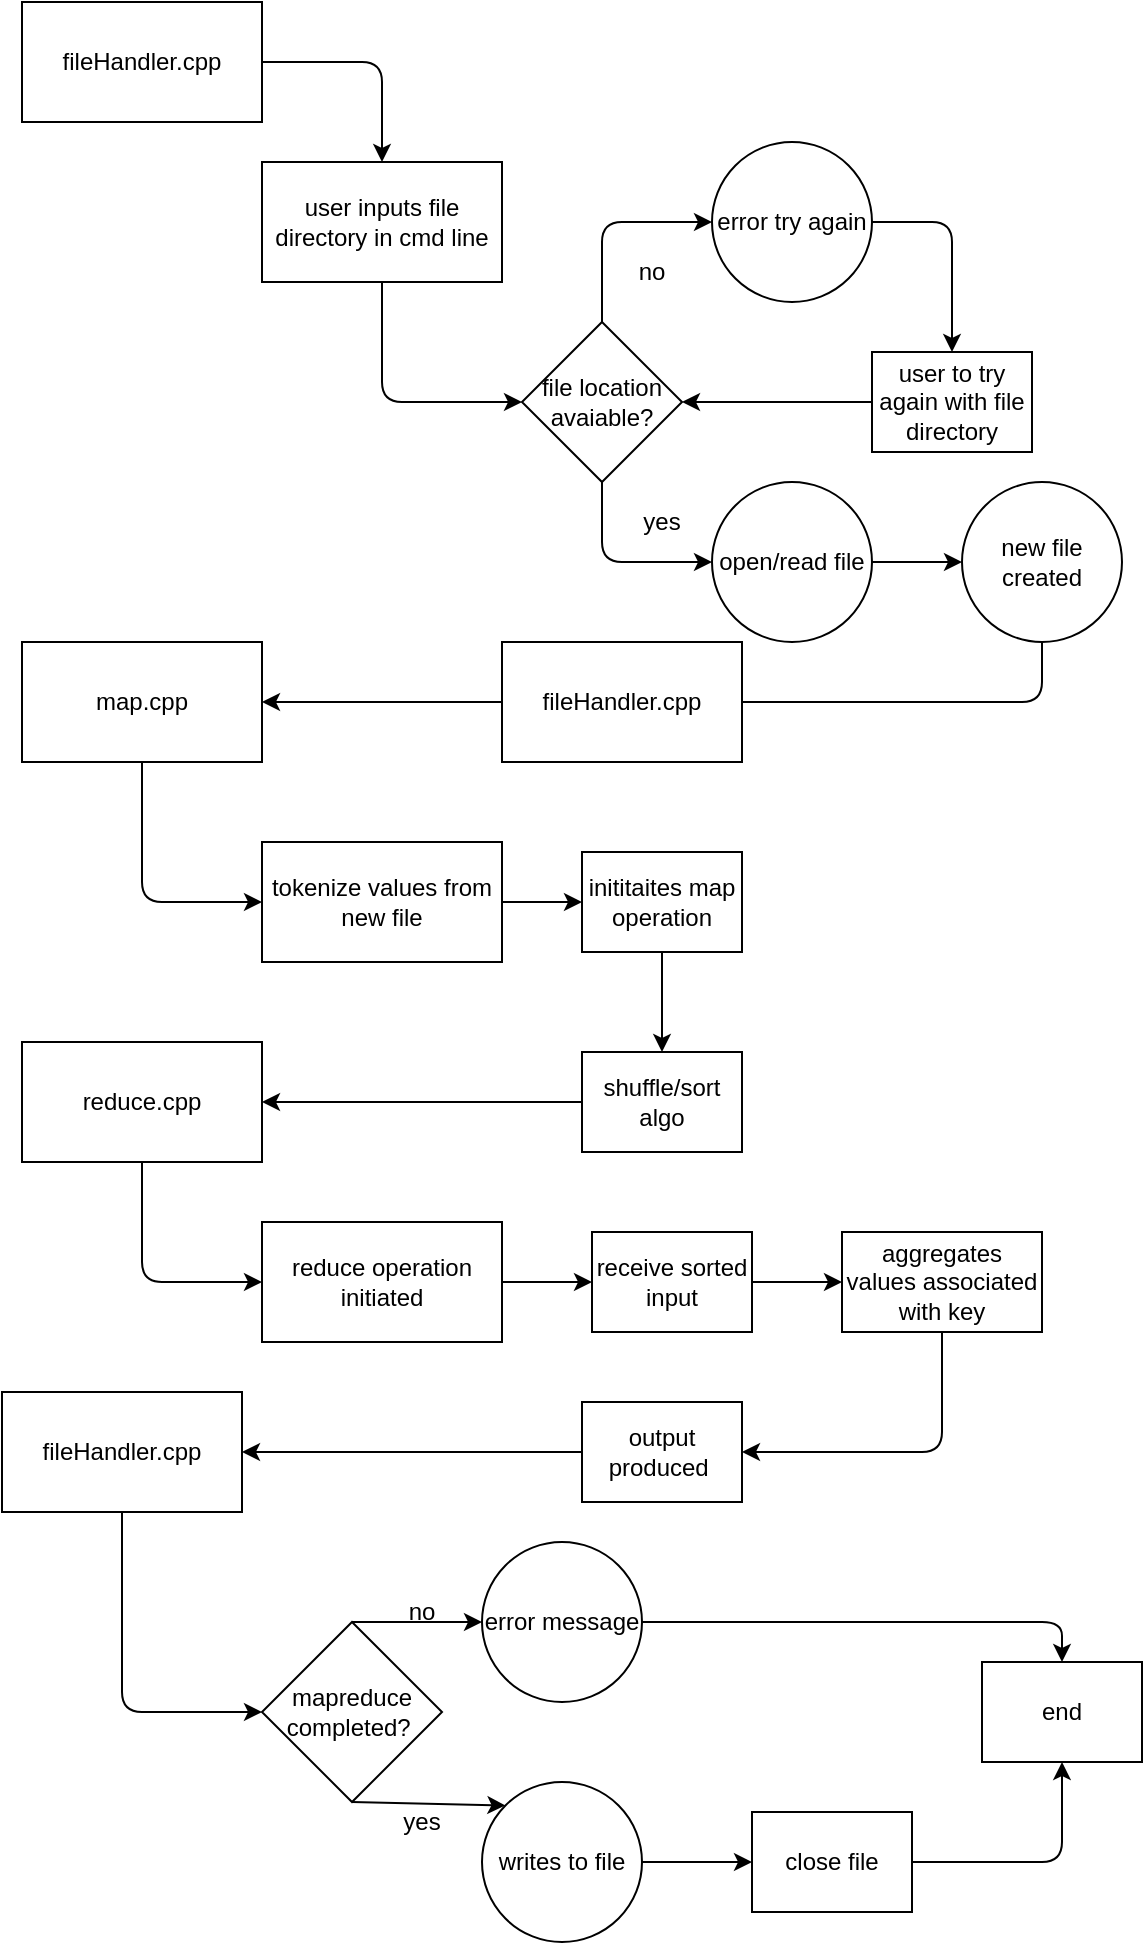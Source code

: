 <mxfile>
    <diagram id="LgBUp37UhqT8ptcvNW68" name="Page-1">
        <mxGraphModel dx="708" dy="787" grid="0" gridSize="10" guides="1" tooltips="1" connect="1" arrows="1" fold="1" page="1" pageScale="1" pageWidth="850" pageHeight="1100" math="0" shadow="0">
            <root>
                <mxCell id="0"/>
                <mxCell id="1" parent="0"/>
                <mxCell id="4" style="edgeStyle=none;html=1;exitX=1;exitY=0.5;exitDx=0;exitDy=0;entryX=0.5;entryY=0;entryDx=0;entryDy=0;" parent="1" source="2" target="3" edge="1">
                    <mxGeometry relative="1" as="geometry">
                        <Array as="points">
                            <mxPoint x="220" y="120"/>
                        </Array>
                    </mxGeometry>
                </mxCell>
                <mxCell id="2" value="fileHandler.cpp" style="whiteSpace=wrap;html=1;" parent="1" vertex="1">
                    <mxGeometry x="40" y="90" width="120" height="60" as="geometry"/>
                </mxCell>
                <mxCell id="6" style="edgeStyle=none;html=1;exitX=0.5;exitY=1;exitDx=0;exitDy=0;entryX=0;entryY=0.5;entryDx=0;entryDy=0;" parent="1" source="3" target="5" edge="1">
                    <mxGeometry relative="1" as="geometry">
                        <Array as="points">
                            <mxPoint x="220" y="290"/>
                        </Array>
                    </mxGeometry>
                </mxCell>
                <mxCell id="3" value="user inputs file directory in cmd line" style="whiteSpace=wrap;html=1;" parent="1" vertex="1">
                    <mxGeometry x="160" y="170" width="120" height="60" as="geometry"/>
                </mxCell>
                <mxCell id="10" style="edgeStyle=none;html=1;entryX=0;entryY=0.5;entryDx=0;entryDy=0;exitX=0.5;exitY=0;exitDx=0;exitDy=0;" parent="1" source="5" target="8" edge="1">
                    <mxGeometry relative="1" as="geometry">
                        <Array as="points">
                            <mxPoint x="330" y="200"/>
                        </Array>
                    </mxGeometry>
                </mxCell>
                <mxCell id="11" style="edgeStyle=none;html=1;entryX=0;entryY=0.5;entryDx=0;entryDy=0;exitX=0.5;exitY=1;exitDx=0;exitDy=0;" parent="1" source="5" target="9" edge="1">
                    <mxGeometry relative="1" as="geometry">
                        <Array as="points">
                            <mxPoint x="330" y="370"/>
                        </Array>
                    </mxGeometry>
                </mxCell>
                <mxCell id="5" value="file location avaiable?" style="rhombus;whiteSpace=wrap;html=1;" parent="1" vertex="1">
                    <mxGeometry x="290" y="250" width="80" height="80" as="geometry"/>
                </mxCell>
                <mxCell id="23" style="edgeStyle=none;html=1;exitX=1;exitY=0.5;exitDx=0;exitDy=0;entryX=0.5;entryY=0;entryDx=0;entryDy=0;" parent="1" source="8" target="22" edge="1">
                    <mxGeometry relative="1" as="geometry">
                        <Array as="points">
                            <mxPoint x="505" y="200"/>
                        </Array>
                    </mxGeometry>
                </mxCell>
                <mxCell id="8" value="error try again" style="ellipse;whiteSpace=wrap;html=1;" parent="1" vertex="1">
                    <mxGeometry x="385" y="160" width="80" height="80" as="geometry"/>
                </mxCell>
                <mxCell id="13" style="edgeStyle=none;html=1;exitX=1;exitY=0.5;exitDx=0;exitDy=0;" parent="1" source="9" target="12" edge="1">
                    <mxGeometry relative="1" as="geometry"/>
                </mxCell>
                <mxCell id="9" value="open/read file" style="ellipse;whiteSpace=wrap;html=1;" parent="1" vertex="1">
                    <mxGeometry x="385" y="330" width="80" height="80" as="geometry"/>
                </mxCell>
                <mxCell id="14" style="edgeStyle=none;html=1;entryX=1;entryY=0.5;entryDx=0;entryDy=0;startArrow=none;" parent="1" source="77" target="15" edge="1">
                    <mxGeometry relative="1" as="geometry">
                        <mxPoint x="530" y="520" as="targetPoint"/>
                        <Array as="points"/>
                    </mxGeometry>
                </mxCell>
                <mxCell id="12" value="new file created" style="ellipse;whiteSpace=wrap;html=1;" parent="1" vertex="1">
                    <mxGeometry x="510" y="330" width="80" height="80" as="geometry"/>
                </mxCell>
                <mxCell id="26" style="edgeStyle=none;html=1;entryX=0;entryY=0.5;entryDx=0;entryDy=0;" parent="1" source="15" target="25" edge="1">
                    <mxGeometry relative="1" as="geometry">
                        <Array as="points">
                            <mxPoint x="100" y="540"/>
                        </Array>
                    </mxGeometry>
                </mxCell>
                <mxCell id="15" value="map.cpp" style="whiteSpace=wrap;html=1;" parent="1" vertex="1">
                    <mxGeometry x="40" y="410" width="120" height="60" as="geometry"/>
                </mxCell>
                <mxCell id="16" value="yes" style="text;strokeColor=none;align=center;fillColor=none;html=1;verticalAlign=middle;whiteSpace=wrap;rounded=0;" parent="1" vertex="1">
                    <mxGeometry x="335" y="340" width="50" height="20" as="geometry"/>
                </mxCell>
                <mxCell id="17" value="no" style="text;strokeColor=none;align=center;fillColor=none;html=1;verticalAlign=middle;whiteSpace=wrap;rounded=0;" parent="1" vertex="1">
                    <mxGeometry x="325" y="210" width="60" height="30" as="geometry"/>
                </mxCell>
                <mxCell id="24" style="edgeStyle=none;html=1;entryX=1;entryY=0.5;entryDx=0;entryDy=0;" parent="1" source="22" target="5" edge="1">
                    <mxGeometry relative="1" as="geometry"/>
                </mxCell>
                <mxCell id="22" value="user to try again with file directory" style="whiteSpace=wrap;html=1;" parent="1" vertex="1">
                    <mxGeometry x="465" y="265" width="80" height="50" as="geometry"/>
                </mxCell>
                <mxCell id="43" style="edgeStyle=none;html=1;exitX=1;exitY=0.5;exitDx=0;exitDy=0;entryX=0;entryY=0.5;entryDx=0;entryDy=0;" parent="1" source="25" target="41" edge="1">
                    <mxGeometry relative="1" as="geometry"/>
                </mxCell>
                <mxCell id="25" value="tokenize values from new file" style="whiteSpace=wrap;html=1;" parent="1" vertex="1">
                    <mxGeometry x="160" y="510" width="120" height="60" as="geometry"/>
                </mxCell>
                <mxCell id="55" style="edgeStyle=none;html=1;exitX=0.5;exitY=1;exitDx=0;exitDy=0;entryX=0.5;entryY=0;entryDx=0;entryDy=0;" parent="1" source="41" target="33" edge="1">
                    <mxGeometry relative="1" as="geometry">
                        <mxPoint x="480" y="565" as="sourcePoint"/>
                    </mxGeometry>
                </mxCell>
                <mxCell id="56" style="edgeStyle=none;html=1;" parent="1" source="33" edge="1">
                    <mxGeometry relative="1" as="geometry">
                        <mxPoint x="160" y="640" as="targetPoint"/>
                    </mxGeometry>
                </mxCell>
                <mxCell id="33" value="shuffle/sort algo" style="whiteSpace=wrap;html=1;" parent="1" vertex="1">
                    <mxGeometry x="320" y="615" width="80" height="50" as="geometry"/>
                </mxCell>
                <mxCell id="40" style="edgeStyle=none;html=1;entryX=0;entryY=0.5;entryDx=0;entryDy=0;" parent="1" source="35" target="37" edge="1">
                    <mxGeometry relative="1" as="geometry">
                        <Array as="points">
                            <mxPoint x="100" y="730"/>
                        </Array>
                    </mxGeometry>
                </mxCell>
                <mxCell id="35" value="reduce.cpp" style="whiteSpace=wrap;html=1;" parent="1" vertex="1">
                    <mxGeometry x="40" y="610" width="120" height="60" as="geometry"/>
                </mxCell>
                <mxCell id="45" style="edgeStyle=none;html=1;exitX=1;exitY=0.5;exitDx=0;exitDy=0;entryX=0;entryY=0.5;entryDx=0;entryDy=0;" parent="1" source="37" target="44" edge="1">
                    <mxGeometry relative="1" as="geometry"/>
                </mxCell>
                <mxCell id="37" value="reduce operation initiated" style="whiteSpace=wrap;html=1;" parent="1" vertex="1">
                    <mxGeometry x="160" y="700" width="120" height="60" as="geometry"/>
                </mxCell>
                <mxCell id="41" value="inititaites map operation" style="whiteSpace=wrap;html=1;" parent="1" vertex="1">
                    <mxGeometry x="320" y="515" width="80" height="50" as="geometry"/>
                </mxCell>
                <mxCell id="47" style="edgeStyle=none;html=1;exitX=1;exitY=0.5;exitDx=0;exitDy=0;" parent="1" source="44" target="46" edge="1">
                    <mxGeometry relative="1" as="geometry"/>
                </mxCell>
                <mxCell id="44" value="receive sorted input" style="whiteSpace=wrap;html=1;" parent="1" vertex="1">
                    <mxGeometry x="325" y="705" width="80" height="50" as="geometry"/>
                </mxCell>
                <mxCell id="48" style="edgeStyle=none;html=1;exitX=0.5;exitY=1;exitDx=0;exitDy=0;entryX=1;entryY=0.5;entryDx=0;entryDy=0;" parent="1" source="46" target="49" edge="1">
                    <mxGeometry relative="1" as="geometry">
                        <mxPoint x="430" y="830" as="targetPoint"/>
                        <Array as="points">
                            <mxPoint x="500" y="815"/>
                        </Array>
                    </mxGeometry>
                </mxCell>
                <mxCell id="46" value="aggregates values associated with key" style="whiteSpace=wrap;html=1;" parent="1" vertex="1">
                    <mxGeometry x="450" y="705" width="100" height="50" as="geometry"/>
                </mxCell>
                <mxCell id="58" style="edgeStyle=none;html=1;exitX=0;exitY=0.5;exitDx=0;exitDy=0;entryX=1;entryY=0.5;entryDx=0;entryDy=0;" parent="1" source="49" edge="1">
                    <mxGeometry relative="1" as="geometry">
                        <mxPoint x="150" y="815" as="targetPoint"/>
                    </mxGeometry>
                </mxCell>
                <mxCell id="49" value="output produced&amp;nbsp;" style="whiteSpace=wrap;html=1;" parent="1" vertex="1">
                    <mxGeometry x="320" y="790" width="80" height="50" as="geometry"/>
                </mxCell>
                <mxCell id="63" style="edgeStyle=none;html=1;exitX=0.5;exitY=1;exitDx=0;exitDy=0;entryX=0;entryY=0.5;entryDx=0;entryDy=0;" parent="1" source="61" target="62" edge="1">
                    <mxGeometry relative="1" as="geometry">
                        <Array as="points">
                            <mxPoint x="90" y="945"/>
                        </Array>
                    </mxGeometry>
                </mxCell>
                <mxCell id="61" value="fileHandler.cpp" style="whiteSpace=wrap;html=1;" parent="1" vertex="1">
                    <mxGeometry x="30" y="785" width="120" height="60" as="geometry"/>
                </mxCell>
                <mxCell id="68" style="edgeStyle=none;html=1;entryX=0;entryY=0.5;entryDx=0;entryDy=0;exitX=0.5;exitY=0;exitDx=0;exitDy=0;" parent="1" source="62" target="64" edge="1">
                    <mxGeometry relative="1" as="geometry"/>
                </mxCell>
                <mxCell id="69" style="edgeStyle=none;html=1;exitX=0.5;exitY=1;exitDx=0;exitDy=0;entryX=0;entryY=0;entryDx=0;entryDy=0;" parent="1" source="62" target="65" edge="1">
                    <mxGeometry relative="1" as="geometry"/>
                </mxCell>
                <mxCell id="62" value="mapreduce completed?&amp;nbsp;" style="rhombus;whiteSpace=wrap;html=1;" parent="1" vertex="1">
                    <mxGeometry x="160" y="900" width="90" height="90" as="geometry"/>
                </mxCell>
                <mxCell id="76" style="edgeStyle=none;html=1;entryX=0.5;entryY=0;entryDx=0;entryDy=0;" parent="1" source="64" target="74" edge="1">
                    <mxGeometry relative="1" as="geometry">
                        <Array as="points">
                            <mxPoint x="560" y="900"/>
                        </Array>
                    </mxGeometry>
                </mxCell>
                <mxCell id="64" value="error message" style="ellipse;whiteSpace=wrap;html=1;" parent="1" vertex="1">
                    <mxGeometry x="270" y="860" width="80" height="80" as="geometry"/>
                </mxCell>
                <mxCell id="73" style="edgeStyle=none;html=1;exitX=1;exitY=0.5;exitDx=0;exitDy=0;entryX=0;entryY=0.5;entryDx=0;entryDy=0;" parent="1" source="65" target="72" edge="1">
                    <mxGeometry relative="1" as="geometry"/>
                </mxCell>
                <mxCell id="65" value="writes to file" style="ellipse;whiteSpace=wrap;html=1;" parent="1" vertex="1">
                    <mxGeometry x="270" y="980" width="80" height="80" as="geometry"/>
                </mxCell>
                <mxCell id="70" value="no" style="text;strokeColor=none;align=center;fillColor=none;html=1;verticalAlign=middle;whiteSpace=wrap;rounded=0;" parent="1" vertex="1">
                    <mxGeometry x="210" y="880" width="60" height="30" as="geometry"/>
                </mxCell>
                <mxCell id="71" value="yes" style="text;strokeColor=none;align=center;fillColor=none;html=1;verticalAlign=middle;whiteSpace=wrap;rounded=0;" parent="1" vertex="1">
                    <mxGeometry x="215" y="990" width="50" height="20" as="geometry"/>
                </mxCell>
                <mxCell id="75" style="edgeStyle=none;html=1;entryX=0.5;entryY=1;entryDx=0;entryDy=0;exitX=1;exitY=0.5;exitDx=0;exitDy=0;" parent="1" source="72" target="74" edge="1">
                    <mxGeometry relative="1" as="geometry">
                        <Array as="points">
                            <mxPoint x="560" y="1020"/>
                        </Array>
                    </mxGeometry>
                </mxCell>
                <mxCell id="72" value="close file" style="whiteSpace=wrap;html=1;" parent="1" vertex="1">
                    <mxGeometry x="405" y="995" width="80" height="50" as="geometry"/>
                </mxCell>
                <mxCell id="74" value="end" style="whiteSpace=wrap;html=1;" parent="1" vertex="1">
                    <mxGeometry x="520" y="920" width="80" height="50" as="geometry"/>
                </mxCell>
                <mxCell id="78" value="" style="edgeStyle=none;html=1;entryX=1;entryY=0.5;entryDx=0;entryDy=0;endArrow=none;" parent="1" source="12" target="77" edge="1">
                    <mxGeometry relative="1" as="geometry">
                        <mxPoint x="160" y="440" as="targetPoint"/>
                        <mxPoint x="550" y="410" as="sourcePoint"/>
                        <Array as="points">
                            <mxPoint x="550" y="440"/>
                        </Array>
                    </mxGeometry>
                </mxCell>
                <mxCell id="77" value="fileHandler.cpp" style="whiteSpace=wrap;html=1;" parent="1" vertex="1">
                    <mxGeometry x="280" y="410" width="120" height="60" as="geometry"/>
                </mxCell>
            </root>
        </mxGraphModel>
    </diagram>
</mxfile>